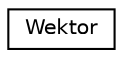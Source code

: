 digraph "Graphical Class Hierarchy"
{
  edge [fontname="Helvetica",fontsize="10",labelfontname="Helvetica",labelfontsize="10"];
  node [fontname="Helvetica",fontsize="10",shape=record];
  rankdir="LR";
  Node1 [label="Wektor",height=0.2,width=0.4,color="black", fillcolor="white", style="filled",URL="$class_wektor.html"];
}
